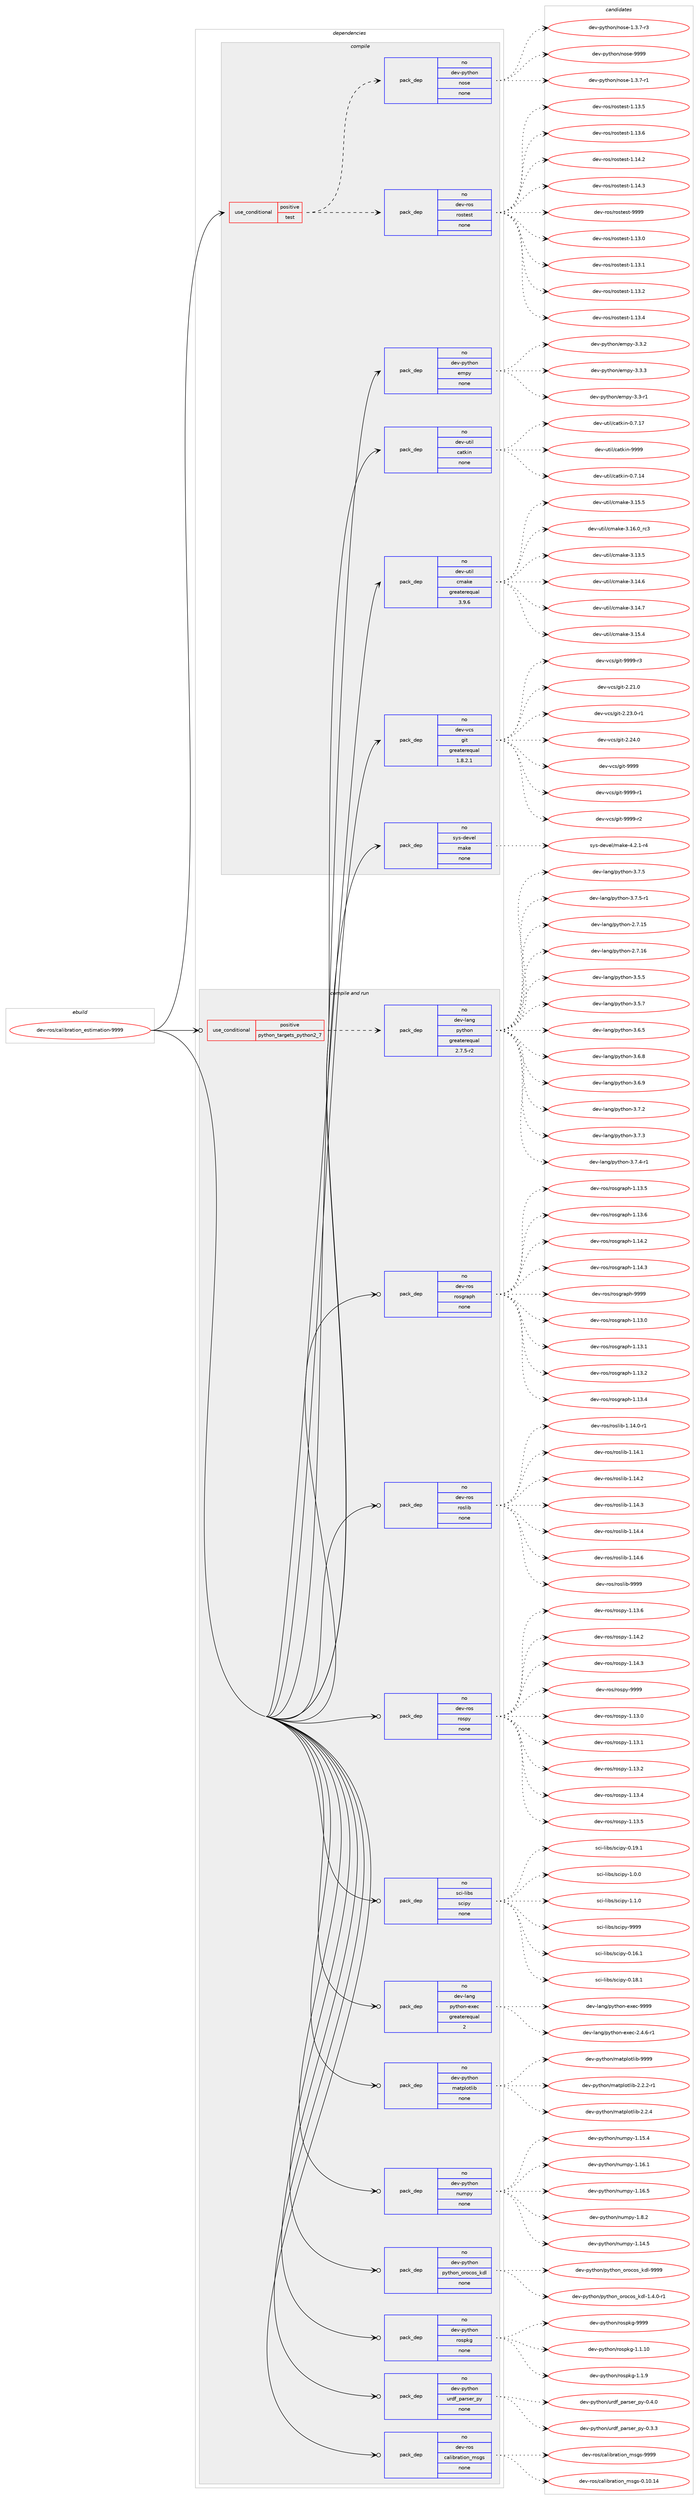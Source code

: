 digraph prolog {

# *************
# Graph options
# *************

newrank=true;
concentrate=true;
compound=true;
graph [rankdir=LR,fontname=Helvetica,fontsize=10,ranksep=1.5];#, ranksep=2.5, nodesep=0.2];
edge  [arrowhead=vee];
node  [fontname=Helvetica,fontsize=10];

# **********
# The ebuild
# **********

subgraph cluster_leftcol {
color=gray;
rank=same;
label=<<i>ebuild</i>>;
id [label="dev-ros/calibration_estimation-9999", color=red, width=4, href="../dev-ros/calibration_estimation-9999.svg"];
}

# ****************
# The dependencies
# ****************

subgraph cluster_midcol {
color=gray;
label=<<i>dependencies</i>>;
subgraph cluster_compile {
fillcolor="#eeeeee";
style=filled;
label=<<i>compile</i>>;
subgraph cond152783 {
dependency648944 [label=<<TABLE BORDER="0" CELLBORDER="1" CELLSPACING="0" CELLPADDING="4"><TR><TD ROWSPAN="3" CELLPADDING="10">use_conditional</TD></TR><TR><TD>positive</TD></TR><TR><TD>test</TD></TR></TABLE>>, shape=none, color=red];
subgraph pack484265 {
dependency648945 [label=<<TABLE BORDER="0" CELLBORDER="1" CELLSPACING="0" CELLPADDING="4" WIDTH="220"><TR><TD ROWSPAN="6" CELLPADDING="30">pack_dep</TD></TR><TR><TD WIDTH="110">no</TD></TR><TR><TD>dev-ros</TD></TR><TR><TD>rostest</TD></TR><TR><TD>none</TD></TR><TR><TD></TD></TR></TABLE>>, shape=none, color=blue];
}
dependency648944:e -> dependency648945:w [weight=20,style="dashed",arrowhead="vee"];
subgraph pack484266 {
dependency648946 [label=<<TABLE BORDER="0" CELLBORDER="1" CELLSPACING="0" CELLPADDING="4" WIDTH="220"><TR><TD ROWSPAN="6" CELLPADDING="30">pack_dep</TD></TR><TR><TD WIDTH="110">no</TD></TR><TR><TD>dev-python</TD></TR><TR><TD>nose</TD></TR><TR><TD>none</TD></TR><TR><TD></TD></TR></TABLE>>, shape=none, color=blue];
}
dependency648944:e -> dependency648946:w [weight=20,style="dashed",arrowhead="vee"];
}
id:e -> dependency648944:w [weight=20,style="solid",arrowhead="vee"];
subgraph pack484267 {
dependency648947 [label=<<TABLE BORDER="0" CELLBORDER="1" CELLSPACING="0" CELLPADDING="4" WIDTH="220"><TR><TD ROWSPAN="6" CELLPADDING="30">pack_dep</TD></TR><TR><TD WIDTH="110">no</TD></TR><TR><TD>dev-python</TD></TR><TR><TD>empy</TD></TR><TR><TD>none</TD></TR><TR><TD></TD></TR></TABLE>>, shape=none, color=blue];
}
id:e -> dependency648947:w [weight=20,style="solid",arrowhead="vee"];
subgraph pack484268 {
dependency648948 [label=<<TABLE BORDER="0" CELLBORDER="1" CELLSPACING="0" CELLPADDING="4" WIDTH="220"><TR><TD ROWSPAN="6" CELLPADDING="30">pack_dep</TD></TR><TR><TD WIDTH="110">no</TD></TR><TR><TD>dev-util</TD></TR><TR><TD>catkin</TD></TR><TR><TD>none</TD></TR><TR><TD></TD></TR></TABLE>>, shape=none, color=blue];
}
id:e -> dependency648948:w [weight=20,style="solid",arrowhead="vee"];
subgraph pack484269 {
dependency648949 [label=<<TABLE BORDER="0" CELLBORDER="1" CELLSPACING="0" CELLPADDING="4" WIDTH="220"><TR><TD ROWSPAN="6" CELLPADDING="30">pack_dep</TD></TR><TR><TD WIDTH="110">no</TD></TR><TR><TD>dev-util</TD></TR><TR><TD>cmake</TD></TR><TR><TD>greaterequal</TD></TR><TR><TD>3.9.6</TD></TR></TABLE>>, shape=none, color=blue];
}
id:e -> dependency648949:w [weight=20,style="solid",arrowhead="vee"];
subgraph pack484270 {
dependency648950 [label=<<TABLE BORDER="0" CELLBORDER="1" CELLSPACING="0" CELLPADDING="4" WIDTH="220"><TR><TD ROWSPAN="6" CELLPADDING="30">pack_dep</TD></TR><TR><TD WIDTH="110">no</TD></TR><TR><TD>dev-vcs</TD></TR><TR><TD>git</TD></TR><TR><TD>greaterequal</TD></TR><TR><TD>1.8.2.1</TD></TR></TABLE>>, shape=none, color=blue];
}
id:e -> dependency648950:w [weight=20,style="solid",arrowhead="vee"];
subgraph pack484271 {
dependency648951 [label=<<TABLE BORDER="0" CELLBORDER="1" CELLSPACING="0" CELLPADDING="4" WIDTH="220"><TR><TD ROWSPAN="6" CELLPADDING="30">pack_dep</TD></TR><TR><TD WIDTH="110">no</TD></TR><TR><TD>sys-devel</TD></TR><TR><TD>make</TD></TR><TR><TD>none</TD></TR><TR><TD></TD></TR></TABLE>>, shape=none, color=blue];
}
id:e -> dependency648951:w [weight=20,style="solid",arrowhead="vee"];
}
subgraph cluster_compileandrun {
fillcolor="#eeeeee";
style=filled;
label=<<i>compile and run</i>>;
subgraph cond152784 {
dependency648952 [label=<<TABLE BORDER="0" CELLBORDER="1" CELLSPACING="0" CELLPADDING="4"><TR><TD ROWSPAN="3" CELLPADDING="10">use_conditional</TD></TR><TR><TD>positive</TD></TR><TR><TD>python_targets_python2_7</TD></TR></TABLE>>, shape=none, color=red];
subgraph pack484272 {
dependency648953 [label=<<TABLE BORDER="0" CELLBORDER="1" CELLSPACING="0" CELLPADDING="4" WIDTH="220"><TR><TD ROWSPAN="6" CELLPADDING="30">pack_dep</TD></TR><TR><TD WIDTH="110">no</TD></TR><TR><TD>dev-lang</TD></TR><TR><TD>python</TD></TR><TR><TD>greaterequal</TD></TR><TR><TD>2.7.5-r2</TD></TR></TABLE>>, shape=none, color=blue];
}
dependency648952:e -> dependency648953:w [weight=20,style="dashed",arrowhead="vee"];
}
id:e -> dependency648952:w [weight=20,style="solid",arrowhead="odotvee"];
subgraph pack484273 {
dependency648954 [label=<<TABLE BORDER="0" CELLBORDER="1" CELLSPACING="0" CELLPADDING="4" WIDTH="220"><TR><TD ROWSPAN="6" CELLPADDING="30">pack_dep</TD></TR><TR><TD WIDTH="110">no</TD></TR><TR><TD>dev-lang</TD></TR><TR><TD>python-exec</TD></TR><TR><TD>greaterequal</TD></TR><TR><TD>2</TD></TR></TABLE>>, shape=none, color=blue];
}
id:e -> dependency648954:w [weight=20,style="solid",arrowhead="odotvee"];
subgraph pack484274 {
dependency648955 [label=<<TABLE BORDER="0" CELLBORDER="1" CELLSPACING="0" CELLPADDING="4" WIDTH="220"><TR><TD ROWSPAN="6" CELLPADDING="30">pack_dep</TD></TR><TR><TD WIDTH="110">no</TD></TR><TR><TD>dev-python</TD></TR><TR><TD>matplotlib</TD></TR><TR><TD>none</TD></TR><TR><TD></TD></TR></TABLE>>, shape=none, color=blue];
}
id:e -> dependency648955:w [weight=20,style="solid",arrowhead="odotvee"];
subgraph pack484275 {
dependency648956 [label=<<TABLE BORDER="0" CELLBORDER="1" CELLSPACING="0" CELLPADDING="4" WIDTH="220"><TR><TD ROWSPAN="6" CELLPADDING="30">pack_dep</TD></TR><TR><TD WIDTH="110">no</TD></TR><TR><TD>dev-python</TD></TR><TR><TD>numpy</TD></TR><TR><TD>none</TD></TR><TR><TD></TD></TR></TABLE>>, shape=none, color=blue];
}
id:e -> dependency648956:w [weight=20,style="solid",arrowhead="odotvee"];
subgraph pack484276 {
dependency648957 [label=<<TABLE BORDER="0" CELLBORDER="1" CELLSPACING="0" CELLPADDING="4" WIDTH="220"><TR><TD ROWSPAN="6" CELLPADDING="30">pack_dep</TD></TR><TR><TD WIDTH="110">no</TD></TR><TR><TD>dev-python</TD></TR><TR><TD>python_orocos_kdl</TD></TR><TR><TD>none</TD></TR><TR><TD></TD></TR></TABLE>>, shape=none, color=blue];
}
id:e -> dependency648957:w [weight=20,style="solid",arrowhead="odotvee"];
subgraph pack484277 {
dependency648958 [label=<<TABLE BORDER="0" CELLBORDER="1" CELLSPACING="0" CELLPADDING="4" WIDTH="220"><TR><TD ROWSPAN="6" CELLPADDING="30">pack_dep</TD></TR><TR><TD WIDTH="110">no</TD></TR><TR><TD>dev-python</TD></TR><TR><TD>rospkg</TD></TR><TR><TD>none</TD></TR><TR><TD></TD></TR></TABLE>>, shape=none, color=blue];
}
id:e -> dependency648958:w [weight=20,style="solid",arrowhead="odotvee"];
subgraph pack484278 {
dependency648959 [label=<<TABLE BORDER="0" CELLBORDER="1" CELLSPACING="0" CELLPADDING="4" WIDTH="220"><TR><TD ROWSPAN="6" CELLPADDING="30">pack_dep</TD></TR><TR><TD WIDTH="110">no</TD></TR><TR><TD>dev-python</TD></TR><TR><TD>urdf_parser_py</TD></TR><TR><TD>none</TD></TR><TR><TD></TD></TR></TABLE>>, shape=none, color=blue];
}
id:e -> dependency648959:w [weight=20,style="solid",arrowhead="odotvee"];
subgraph pack484279 {
dependency648960 [label=<<TABLE BORDER="0" CELLBORDER="1" CELLSPACING="0" CELLPADDING="4" WIDTH="220"><TR><TD ROWSPAN="6" CELLPADDING="30">pack_dep</TD></TR><TR><TD WIDTH="110">no</TD></TR><TR><TD>dev-ros</TD></TR><TR><TD>calibration_msgs</TD></TR><TR><TD>none</TD></TR><TR><TD></TD></TR></TABLE>>, shape=none, color=blue];
}
id:e -> dependency648960:w [weight=20,style="solid",arrowhead="odotvee"];
subgraph pack484280 {
dependency648961 [label=<<TABLE BORDER="0" CELLBORDER="1" CELLSPACING="0" CELLPADDING="4" WIDTH="220"><TR><TD ROWSPAN="6" CELLPADDING="30">pack_dep</TD></TR><TR><TD WIDTH="110">no</TD></TR><TR><TD>dev-ros</TD></TR><TR><TD>rosgraph</TD></TR><TR><TD>none</TD></TR><TR><TD></TD></TR></TABLE>>, shape=none, color=blue];
}
id:e -> dependency648961:w [weight=20,style="solid",arrowhead="odotvee"];
subgraph pack484281 {
dependency648962 [label=<<TABLE BORDER="0" CELLBORDER="1" CELLSPACING="0" CELLPADDING="4" WIDTH="220"><TR><TD ROWSPAN="6" CELLPADDING="30">pack_dep</TD></TR><TR><TD WIDTH="110">no</TD></TR><TR><TD>dev-ros</TD></TR><TR><TD>roslib</TD></TR><TR><TD>none</TD></TR><TR><TD></TD></TR></TABLE>>, shape=none, color=blue];
}
id:e -> dependency648962:w [weight=20,style="solid",arrowhead="odotvee"];
subgraph pack484282 {
dependency648963 [label=<<TABLE BORDER="0" CELLBORDER="1" CELLSPACING="0" CELLPADDING="4" WIDTH="220"><TR><TD ROWSPAN="6" CELLPADDING="30">pack_dep</TD></TR><TR><TD WIDTH="110">no</TD></TR><TR><TD>dev-ros</TD></TR><TR><TD>rospy</TD></TR><TR><TD>none</TD></TR><TR><TD></TD></TR></TABLE>>, shape=none, color=blue];
}
id:e -> dependency648963:w [weight=20,style="solid",arrowhead="odotvee"];
subgraph pack484283 {
dependency648964 [label=<<TABLE BORDER="0" CELLBORDER="1" CELLSPACING="0" CELLPADDING="4" WIDTH="220"><TR><TD ROWSPAN="6" CELLPADDING="30">pack_dep</TD></TR><TR><TD WIDTH="110">no</TD></TR><TR><TD>sci-libs</TD></TR><TR><TD>scipy</TD></TR><TR><TD>none</TD></TR><TR><TD></TD></TR></TABLE>>, shape=none, color=blue];
}
id:e -> dependency648964:w [weight=20,style="solid",arrowhead="odotvee"];
}
subgraph cluster_run {
fillcolor="#eeeeee";
style=filled;
label=<<i>run</i>>;
}
}

# **************
# The candidates
# **************

subgraph cluster_choices {
rank=same;
color=gray;
label=<<i>candidates</i>>;

subgraph choice484265 {
color=black;
nodesep=1;
choice100101118451141111154711411111511610111511645494649514648 [label="dev-ros/rostest-1.13.0", color=red, width=4,href="../dev-ros/rostest-1.13.0.svg"];
choice100101118451141111154711411111511610111511645494649514649 [label="dev-ros/rostest-1.13.1", color=red, width=4,href="../dev-ros/rostest-1.13.1.svg"];
choice100101118451141111154711411111511610111511645494649514650 [label="dev-ros/rostest-1.13.2", color=red, width=4,href="../dev-ros/rostest-1.13.2.svg"];
choice100101118451141111154711411111511610111511645494649514652 [label="dev-ros/rostest-1.13.4", color=red, width=4,href="../dev-ros/rostest-1.13.4.svg"];
choice100101118451141111154711411111511610111511645494649514653 [label="dev-ros/rostest-1.13.5", color=red, width=4,href="../dev-ros/rostest-1.13.5.svg"];
choice100101118451141111154711411111511610111511645494649514654 [label="dev-ros/rostest-1.13.6", color=red, width=4,href="../dev-ros/rostest-1.13.6.svg"];
choice100101118451141111154711411111511610111511645494649524650 [label="dev-ros/rostest-1.14.2", color=red, width=4,href="../dev-ros/rostest-1.14.2.svg"];
choice100101118451141111154711411111511610111511645494649524651 [label="dev-ros/rostest-1.14.3", color=red, width=4,href="../dev-ros/rostest-1.14.3.svg"];
choice10010111845114111115471141111151161011151164557575757 [label="dev-ros/rostest-9999", color=red, width=4,href="../dev-ros/rostest-9999.svg"];
dependency648945:e -> choice100101118451141111154711411111511610111511645494649514648:w [style=dotted,weight="100"];
dependency648945:e -> choice100101118451141111154711411111511610111511645494649514649:w [style=dotted,weight="100"];
dependency648945:e -> choice100101118451141111154711411111511610111511645494649514650:w [style=dotted,weight="100"];
dependency648945:e -> choice100101118451141111154711411111511610111511645494649514652:w [style=dotted,weight="100"];
dependency648945:e -> choice100101118451141111154711411111511610111511645494649514653:w [style=dotted,weight="100"];
dependency648945:e -> choice100101118451141111154711411111511610111511645494649514654:w [style=dotted,weight="100"];
dependency648945:e -> choice100101118451141111154711411111511610111511645494649524650:w [style=dotted,weight="100"];
dependency648945:e -> choice100101118451141111154711411111511610111511645494649524651:w [style=dotted,weight="100"];
dependency648945:e -> choice10010111845114111115471141111151161011151164557575757:w [style=dotted,weight="100"];
}
subgraph choice484266 {
color=black;
nodesep=1;
choice10010111845112121116104111110471101111151014549465146554511449 [label="dev-python/nose-1.3.7-r1", color=red, width=4,href="../dev-python/nose-1.3.7-r1.svg"];
choice10010111845112121116104111110471101111151014549465146554511451 [label="dev-python/nose-1.3.7-r3", color=red, width=4,href="../dev-python/nose-1.3.7-r3.svg"];
choice10010111845112121116104111110471101111151014557575757 [label="dev-python/nose-9999", color=red, width=4,href="../dev-python/nose-9999.svg"];
dependency648946:e -> choice10010111845112121116104111110471101111151014549465146554511449:w [style=dotted,weight="100"];
dependency648946:e -> choice10010111845112121116104111110471101111151014549465146554511451:w [style=dotted,weight="100"];
dependency648946:e -> choice10010111845112121116104111110471101111151014557575757:w [style=dotted,weight="100"];
}
subgraph choice484267 {
color=black;
nodesep=1;
choice1001011184511212111610411111047101109112121455146514511449 [label="dev-python/empy-3.3-r1", color=red, width=4,href="../dev-python/empy-3.3-r1.svg"];
choice1001011184511212111610411111047101109112121455146514650 [label="dev-python/empy-3.3.2", color=red, width=4,href="../dev-python/empy-3.3.2.svg"];
choice1001011184511212111610411111047101109112121455146514651 [label="dev-python/empy-3.3.3", color=red, width=4,href="../dev-python/empy-3.3.3.svg"];
dependency648947:e -> choice1001011184511212111610411111047101109112121455146514511449:w [style=dotted,weight="100"];
dependency648947:e -> choice1001011184511212111610411111047101109112121455146514650:w [style=dotted,weight="100"];
dependency648947:e -> choice1001011184511212111610411111047101109112121455146514651:w [style=dotted,weight="100"];
}
subgraph choice484268 {
color=black;
nodesep=1;
choice1001011184511711610510847999711610710511045484655464952 [label="dev-util/catkin-0.7.14", color=red, width=4,href="../dev-util/catkin-0.7.14.svg"];
choice1001011184511711610510847999711610710511045484655464955 [label="dev-util/catkin-0.7.17", color=red, width=4,href="../dev-util/catkin-0.7.17.svg"];
choice100101118451171161051084799971161071051104557575757 [label="dev-util/catkin-9999", color=red, width=4,href="../dev-util/catkin-9999.svg"];
dependency648948:e -> choice1001011184511711610510847999711610710511045484655464952:w [style=dotted,weight="100"];
dependency648948:e -> choice1001011184511711610510847999711610710511045484655464955:w [style=dotted,weight="100"];
dependency648948:e -> choice100101118451171161051084799971161071051104557575757:w [style=dotted,weight="100"];
}
subgraph choice484269 {
color=black;
nodesep=1;
choice1001011184511711610510847991099710710145514649514653 [label="dev-util/cmake-3.13.5", color=red, width=4,href="../dev-util/cmake-3.13.5.svg"];
choice1001011184511711610510847991099710710145514649524654 [label="dev-util/cmake-3.14.6", color=red, width=4,href="../dev-util/cmake-3.14.6.svg"];
choice1001011184511711610510847991099710710145514649524655 [label="dev-util/cmake-3.14.7", color=red, width=4,href="../dev-util/cmake-3.14.7.svg"];
choice1001011184511711610510847991099710710145514649534652 [label="dev-util/cmake-3.15.4", color=red, width=4,href="../dev-util/cmake-3.15.4.svg"];
choice1001011184511711610510847991099710710145514649534653 [label="dev-util/cmake-3.15.5", color=red, width=4,href="../dev-util/cmake-3.15.5.svg"];
choice1001011184511711610510847991099710710145514649544648951149951 [label="dev-util/cmake-3.16.0_rc3", color=red, width=4,href="../dev-util/cmake-3.16.0_rc3.svg"];
dependency648949:e -> choice1001011184511711610510847991099710710145514649514653:w [style=dotted,weight="100"];
dependency648949:e -> choice1001011184511711610510847991099710710145514649524654:w [style=dotted,weight="100"];
dependency648949:e -> choice1001011184511711610510847991099710710145514649524655:w [style=dotted,weight="100"];
dependency648949:e -> choice1001011184511711610510847991099710710145514649534652:w [style=dotted,weight="100"];
dependency648949:e -> choice1001011184511711610510847991099710710145514649534653:w [style=dotted,weight="100"];
dependency648949:e -> choice1001011184511711610510847991099710710145514649544648951149951:w [style=dotted,weight="100"];
}
subgraph choice484270 {
color=black;
nodesep=1;
choice10010111845118991154710310511645504650494648 [label="dev-vcs/git-2.21.0", color=red, width=4,href="../dev-vcs/git-2.21.0.svg"];
choice100101118451189911547103105116455046505146484511449 [label="dev-vcs/git-2.23.0-r1", color=red, width=4,href="../dev-vcs/git-2.23.0-r1.svg"];
choice10010111845118991154710310511645504650524648 [label="dev-vcs/git-2.24.0", color=red, width=4,href="../dev-vcs/git-2.24.0.svg"];
choice1001011184511899115471031051164557575757 [label="dev-vcs/git-9999", color=red, width=4,href="../dev-vcs/git-9999.svg"];
choice10010111845118991154710310511645575757574511449 [label="dev-vcs/git-9999-r1", color=red, width=4,href="../dev-vcs/git-9999-r1.svg"];
choice10010111845118991154710310511645575757574511450 [label="dev-vcs/git-9999-r2", color=red, width=4,href="../dev-vcs/git-9999-r2.svg"];
choice10010111845118991154710310511645575757574511451 [label="dev-vcs/git-9999-r3", color=red, width=4,href="../dev-vcs/git-9999-r3.svg"];
dependency648950:e -> choice10010111845118991154710310511645504650494648:w [style=dotted,weight="100"];
dependency648950:e -> choice100101118451189911547103105116455046505146484511449:w [style=dotted,weight="100"];
dependency648950:e -> choice10010111845118991154710310511645504650524648:w [style=dotted,weight="100"];
dependency648950:e -> choice1001011184511899115471031051164557575757:w [style=dotted,weight="100"];
dependency648950:e -> choice10010111845118991154710310511645575757574511449:w [style=dotted,weight="100"];
dependency648950:e -> choice10010111845118991154710310511645575757574511450:w [style=dotted,weight="100"];
dependency648950:e -> choice10010111845118991154710310511645575757574511451:w [style=dotted,weight="100"];
}
subgraph choice484271 {
color=black;
nodesep=1;
choice1151211154510010111810110847109971071014552465046494511452 [label="sys-devel/make-4.2.1-r4", color=red, width=4,href="../sys-devel/make-4.2.1-r4.svg"];
dependency648951:e -> choice1151211154510010111810110847109971071014552465046494511452:w [style=dotted,weight="100"];
}
subgraph choice484272 {
color=black;
nodesep=1;
choice10010111845108971101034711212111610411111045504655464953 [label="dev-lang/python-2.7.15", color=red, width=4,href="../dev-lang/python-2.7.15.svg"];
choice10010111845108971101034711212111610411111045504655464954 [label="dev-lang/python-2.7.16", color=red, width=4,href="../dev-lang/python-2.7.16.svg"];
choice100101118451089711010347112121116104111110455146534653 [label="dev-lang/python-3.5.5", color=red, width=4,href="../dev-lang/python-3.5.5.svg"];
choice100101118451089711010347112121116104111110455146534655 [label="dev-lang/python-3.5.7", color=red, width=4,href="../dev-lang/python-3.5.7.svg"];
choice100101118451089711010347112121116104111110455146544653 [label="dev-lang/python-3.6.5", color=red, width=4,href="../dev-lang/python-3.6.5.svg"];
choice100101118451089711010347112121116104111110455146544656 [label="dev-lang/python-3.6.8", color=red, width=4,href="../dev-lang/python-3.6.8.svg"];
choice100101118451089711010347112121116104111110455146544657 [label="dev-lang/python-3.6.9", color=red, width=4,href="../dev-lang/python-3.6.9.svg"];
choice100101118451089711010347112121116104111110455146554650 [label="dev-lang/python-3.7.2", color=red, width=4,href="../dev-lang/python-3.7.2.svg"];
choice100101118451089711010347112121116104111110455146554651 [label="dev-lang/python-3.7.3", color=red, width=4,href="../dev-lang/python-3.7.3.svg"];
choice1001011184510897110103471121211161041111104551465546524511449 [label="dev-lang/python-3.7.4-r1", color=red, width=4,href="../dev-lang/python-3.7.4-r1.svg"];
choice100101118451089711010347112121116104111110455146554653 [label="dev-lang/python-3.7.5", color=red, width=4,href="../dev-lang/python-3.7.5.svg"];
choice1001011184510897110103471121211161041111104551465546534511449 [label="dev-lang/python-3.7.5-r1", color=red, width=4,href="../dev-lang/python-3.7.5-r1.svg"];
dependency648953:e -> choice10010111845108971101034711212111610411111045504655464953:w [style=dotted,weight="100"];
dependency648953:e -> choice10010111845108971101034711212111610411111045504655464954:w [style=dotted,weight="100"];
dependency648953:e -> choice100101118451089711010347112121116104111110455146534653:w [style=dotted,weight="100"];
dependency648953:e -> choice100101118451089711010347112121116104111110455146534655:w [style=dotted,weight="100"];
dependency648953:e -> choice100101118451089711010347112121116104111110455146544653:w [style=dotted,weight="100"];
dependency648953:e -> choice100101118451089711010347112121116104111110455146544656:w [style=dotted,weight="100"];
dependency648953:e -> choice100101118451089711010347112121116104111110455146544657:w [style=dotted,weight="100"];
dependency648953:e -> choice100101118451089711010347112121116104111110455146554650:w [style=dotted,weight="100"];
dependency648953:e -> choice100101118451089711010347112121116104111110455146554651:w [style=dotted,weight="100"];
dependency648953:e -> choice1001011184510897110103471121211161041111104551465546524511449:w [style=dotted,weight="100"];
dependency648953:e -> choice100101118451089711010347112121116104111110455146554653:w [style=dotted,weight="100"];
dependency648953:e -> choice1001011184510897110103471121211161041111104551465546534511449:w [style=dotted,weight="100"];
}
subgraph choice484273 {
color=black;
nodesep=1;
choice10010111845108971101034711212111610411111045101120101994550465246544511449 [label="dev-lang/python-exec-2.4.6-r1", color=red, width=4,href="../dev-lang/python-exec-2.4.6-r1.svg"];
choice10010111845108971101034711212111610411111045101120101994557575757 [label="dev-lang/python-exec-9999", color=red, width=4,href="../dev-lang/python-exec-9999.svg"];
dependency648954:e -> choice10010111845108971101034711212111610411111045101120101994550465246544511449:w [style=dotted,weight="100"];
dependency648954:e -> choice10010111845108971101034711212111610411111045101120101994557575757:w [style=dotted,weight="100"];
}
subgraph choice484274 {
color=black;
nodesep=1;
choice100101118451121211161041111104710997116112108111116108105984550465046504511449 [label="dev-python/matplotlib-2.2.2-r1", color=red, width=4,href="../dev-python/matplotlib-2.2.2-r1.svg"];
choice10010111845112121116104111110471099711611210811111610810598455046504652 [label="dev-python/matplotlib-2.2.4", color=red, width=4,href="../dev-python/matplotlib-2.2.4.svg"];
choice100101118451121211161041111104710997116112108111116108105984557575757 [label="dev-python/matplotlib-9999", color=red, width=4,href="../dev-python/matplotlib-9999.svg"];
dependency648955:e -> choice100101118451121211161041111104710997116112108111116108105984550465046504511449:w [style=dotted,weight="100"];
dependency648955:e -> choice10010111845112121116104111110471099711611210811111610810598455046504652:w [style=dotted,weight="100"];
dependency648955:e -> choice100101118451121211161041111104710997116112108111116108105984557575757:w [style=dotted,weight="100"];
}
subgraph choice484275 {
color=black;
nodesep=1;
choice100101118451121211161041111104711011710911212145494649524653 [label="dev-python/numpy-1.14.5", color=red, width=4,href="../dev-python/numpy-1.14.5.svg"];
choice100101118451121211161041111104711011710911212145494649534652 [label="dev-python/numpy-1.15.4", color=red, width=4,href="../dev-python/numpy-1.15.4.svg"];
choice100101118451121211161041111104711011710911212145494649544649 [label="dev-python/numpy-1.16.1", color=red, width=4,href="../dev-python/numpy-1.16.1.svg"];
choice100101118451121211161041111104711011710911212145494649544653 [label="dev-python/numpy-1.16.5", color=red, width=4,href="../dev-python/numpy-1.16.5.svg"];
choice1001011184511212111610411111047110117109112121454946564650 [label="dev-python/numpy-1.8.2", color=red, width=4,href="../dev-python/numpy-1.8.2.svg"];
dependency648956:e -> choice100101118451121211161041111104711011710911212145494649524653:w [style=dotted,weight="100"];
dependency648956:e -> choice100101118451121211161041111104711011710911212145494649534652:w [style=dotted,weight="100"];
dependency648956:e -> choice100101118451121211161041111104711011710911212145494649544649:w [style=dotted,weight="100"];
dependency648956:e -> choice100101118451121211161041111104711011710911212145494649544653:w [style=dotted,weight="100"];
dependency648956:e -> choice1001011184511212111610411111047110117109112121454946564650:w [style=dotted,weight="100"];
}
subgraph choice484276 {
color=black;
nodesep=1;
choice10010111845112121116104111110471121211161041111109511111411199111115951071001084549465246484511449 [label="dev-python/python_orocos_kdl-1.4.0-r1", color=red, width=4,href="../dev-python/python_orocos_kdl-1.4.0-r1.svg"];
choice10010111845112121116104111110471121211161041111109511111411199111115951071001084557575757 [label="dev-python/python_orocos_kdl-9999", color=red, width=4,href="../dev-python/python_orocos_kdl-9999.svg"];
dependency648957:e -> choice10010111845112121116104111110471121211161041111109511111411199111115951071001084549465246484511449:w [style=dotted,weight="100"];
dependency648957:e -> choice10010111845112121116104111110471121211161041111109511111411199111115951071001084557575757:w [style=dotted,weight="100"];
}
subgraph choice484277 {
color=black;
nodesep=1;
choice100101118451121211161041111104711411111511210710345494649464948 [label="dev-python/rospkg-1.1.10", color=red, width=4,href="../dev-python/rospkg-1.1.10.svg"];
choice1001011184511212111610411111047114111115112107103454946494657 [label="dev-python/rospkg-1.1.9", color=red, width=4,href="../dev-python/rospkg-1.1.9.svg"];
choice10010111845112121116104111110471141111151121071034557575757 [label="dev-python/rospkg-9999", color=red, width=4,href="../dev-python/rospkg-9999.svg"];
dependency648958:e -> choice100101118451121211161041111104711411111511210710345494649464948:w [style=dotted,weight="100"];
dependency648958:e -> choice1001011184511212111610411111047114111115112107103454946494657:w [style=dotted,weight="100"];
dependency648958:e -> choice10010111845112121116104111110471141111151121071034557575757:w [style=dotted,weight="100"];
}
subgraph choice484278 {
color=black;
nodesep=1;
choice1001011184511212111610411111047117114100102951129711411510111495112121454846514651 [label="dev-python/urdf_parser_py-0.3.3", color=red, width=4,href="../dev-python/urdf_parser_py-0.3.3.svg"];
choice1001011184511212111610411111047117114100102951129711411510111495112121454846524648 [label="dev-python/urdf_parser_py-0.4.0", color=red, width=4,href="../dev-python/urdf_parser_py-0.4.0.svg"];
dependency648959:e -> choice1001011184511212111610411111047117114100102951129711411510111495112121454846514651:w [style=dotted,weight="100"];
dependency648959:e -> choice1001011184511212111610411111047117114100102951129711411510111495112121454846524648:w [style=dotted,weight="100"];
}
subgraph choice484279 {
color=black;
nodesep=1;
choice100101118451141111154799971081059811497116105111110951091151031154548464948464952 [label="dev-ros/calibration_msgs-0.10.14", color=red, width=4,href="../dev-ros/calibration_msgs-0.10.14.svg"];
choice100101118451141111154799971081059811497116105111110951091151031154557575757 [label="dev-ros/calibration_msgs-9999", color=red, width=4,href="../dev-ros/calibration_msgs-9999.svg"];
dependency648960:e -> choice100101118451141111154799971081059811497116105111110951091151031154548464948464952:w [style=dotted,weight="100"];
dependency648960:e -> choice100101118451141111154799971081059811497116105111110951091151031154557575757:w [style=dotted,weight="100"];
}
subgraph choice484280 {
color=black;
nodesep=1;
choice10010111845114111115471141111151031149711210445494649514648 [label="dev-ros/rosgraph-1.13.0", color=red, width=4,href="../dev-ros/rosgraph-1.13.0.svg"];
choice10010111845114111115471141111151031149711210445494649514649 [label="dev-ros/rosgraph-1.13.1", color=red, width=4,href="../dev-ros/rosgraph-1.13.1.svg"];
choice10010111845114111115471141111151031149711210445494649514650 [label="dev-ros/rosgraph-1.13.2", color=red, width=4,href="../dev-ros/rosgraph-1.13.2.svg"];
choice10010111845114111115471141111151031149711210445494649514652 [label="dev-ros/rosgraph-1.13.4", color=red, width=4,href="../dev-ros/rosgraph-1.13.4.svg"];
choice10010111845114111115471141111151031149711210445494649514653 [label="dev-ros/rosgraph-1.13.5", color=red, width=4,href="../dev-ros/rosgraph-1.13.5.svg"];
choice10010111845114111115471141111151031149711210445494649514654 [label="dev-ros/rosgraph-1.13.6", color=red, width=4,href="../dev-ros/rosgraph-1.13.6.svg"];
choice10010111845114111115471141111151031149711210445494649524650 [label="dev-ros/rosgraph-1.14.2", color=red, width=4,href="../dev-ros/rosgraph-1.14.2.svg"];
choice10010111845114111115471141111151031149711210445494649524651 [label="dev-ros/rosgraph-1.14.3", color=red, width=4,href="../dev-ros/rosgraph-1.14.3.svg"];
choice1001011184511411111547114111115103114971121044557575757 [label="dev-ros/rosgraph-9999", color=red, width=4,href="../dev-ros/rosgraph-9999.svg"];
dependency648961:e -> choice10010111845114111115471141111151031149711210445494649514648:w [style=dotted,weight="100"];
dependency648961:e -> choice10010111845114111115471141111151031149711210445494649514649:w [style=dotted,weight="100"];
dependency648961:e -> choice10010111845114111115471141111151031149711210445494649514650:w [style=dotted,weight="100"];
dependency648961:e -> choice10010111845114111115471141111151031149711210445494649514652:w [style=dotted,weight="100"];
dependency648961:e -> choice10010111845114111115471141111151031149711210445494649514653:w [style=dotted,weight="100"];
dependency648961:e -> choice10010111845114111115471141111151031149711210445494649514654:w [style=dotted,weight="100"];
dependency648961:e -> choice10010111845114111115471141111151031149711210445494649524650:w [style=dotted,weight="100"];
dependency648961:e -> choice10010111845114111115471141111151031149711210445494649524651:w [style=dotted,weight="100"];
dependency648961:e -> choice1001011184511411111547114111115103114971121044557575757:w [style=dotted,weight="100"];
}
subgraph choice484281 {
color=black;
nodesep=1;
choice100101118451141111154711411111510810598454946495246484511449 [label="dev-ros/roslib-1.14.0-r1", color=red, width=4,href="../dev-ros/roslib-1.14.0-r1.svg"];
choice10010111845114111115471141111151081059845494649524649 [label="dev-ros/roslib-1.14.1", color=red, width=4,href="../dev-ros/roslib-1.14.1.svg"];
choice10010111845114111115471141111151081059845494649524650 [label="dev-ros/roslib-1.14.2", color=red, width=4,href="../dev-ros/roslib-1.14.2.svg"];
choice10010111845114111115471141111151081059845494649524651 [label="dev-ros/roslib-1.14.3", color=red, width=4,href="../dev-ros/roslib-1.14.3.svg"];
choice10010111845114111115471141111151081059845494649524652 [label="dev-ros/roslib-1.14.4", color=red, width=4,href="../dev-ros/roslib-1.14.4.svg"];
choice10010111845114111115471141111151081059845494649524654 [label="dev-ros/roslib-1.14.6", color=red, width=4,href="../dev-ros/roslib-1.14.6.svg"];
choice1001011184511411111547114111115108105984557575757 [label="dev-ros/roslib-9999", color=red, width=4,href="../dev-ros/roslib-9999.svg"];
dependency648962:e -> choice100101118451141111154711411111510810598454946495246484511449:w [style=dotted,weight="100"];
dependency648962:e -> choice10010111845114111115471141111151081059845494649524649:w [style=dotted,weight="100"];
dependency648962:e -> choice10010111845114111115471141111151081059845494649524650:w [style=dotted,weight="100"];
dependency648962:e -> choice10010111845114111115471141111151081059845494649524651:w [style=dotted,weight="100"];
dependency648962:e -> choice10010111845114111115471141111151081059845494649524652:w [style=dotted,weight="100"];
dependency648962:e -> choice10010111845114111115471141111151081059845494649524654:w [style=dotted,weight="100"];
dependency648962:e -> choice1001011184511411111547114111115108105984557575757:w [style=dotted,weight="100"];
}
subgraph choice484282 {
color=black;
nodesep=1;
choice100101118451141111154711411111511212145494649514648 [label="dev-ros/rospy-1.13.0", color=red, width=4,href="../dev-ros/rospy-1.13.0.svg"];
choice100101118451141111154711411111511212145494649514649 [label="dev-ros/rospy-1.13.1", color=red, width=4,href="../dev-ros/rospy-1.13.1.svg"];
choice100101118451141111154711411111511212145494649514650 [label="dev-ros/rospy-1.13.2", color=red, width=4,href="../dev-ros/rospy-1.13.2.svg"];
choice100101118451141111154711411111511212145494649514652 [label="dev-ros/rospy-1.13.4", color=red, width=4,href="../dev-ros/rospy-1.13.4.svg"];
choice100101118451141111154711411111511212145494649514653 [label="dev-ros/rospy-1.13.5", color=red, width=4,href="../dev-ros/rospy-1.13.5.svg"];
choice100101118451141111154711411111511212145494649514654 [label="dev-ros/rospy-1.13.6", color=red, width=4,href="../dev-ros/rospy-1.13.6.svg"];
choice100101118451141111154711411111511212145494649524650 [label="dev-ros/rospy-1.14.2", color=red, width=4,href="../dev-ros/rospy-1.14.2.svg"];
choice100101118451141111154711411111511212145494649524651 [label="dev-ros/rospy-1.14.3", color=red, width=4,href="../dev-ros/rospy-1.14.3.svg"];
choice10010111845114111115471141111151121214557575757 [label="dev-ros/rospy-9999", color=red, width=4,href="../dev-ros/rospy-9999.svg"];
dependency648963:e -> choice100101118451141111154711411111511212145494649514648:w [style=dotted,weight="100"];
dependency648963:e -> choice100101118451141111154711411111511212145494649514649:w [style=dotted,weight="100"];
dependency648963:e -> choice100101118451141111154711411111511212145494649514650:w [style=dotted,weight="100"];
dependency648963:e -> choice100101118451141111154711411111511212145494649514652:w [style=dotted,weight="100"];
dependency648963:e -> choice100101118451141111154711411111511212145494649514653:w [style=dotted,weight="100"];
dependency648963:e -> choice100101118451141111154711411111511212145494649514654:w [style=dotted,weight="100"];
dependency648963:e -> choice100101118451141111154711411111511212145494649524650:w [style=dotted,weight="100"];
dependency648963:e -> choice100101118451141111154711411111511212145494649524651:w [style=dotted,weight="100"];
dependency648963:e -> choice10010111845114111115471141111151121214557575757:w [style=dotted,weight="100"];
}
subgraph choice484283 {
color=black;
nodesep=1;
choice115991054510810598115471159910511212145484649544649 [label="sci-libs/scipy-0.16.1", color=red, width=4,href="../sci-libs/scipy-0.16.1.svg"];
choice115991054510810598115471159910511212145484649564649 [label="sci-libs/scipy-0.18.1", color=red, width=4,href="../sci-libs/scipy-0.18.1.svg"];
choice115991054510810598115471159910511212145484649574649 [label="sci-libs/scipy-0.19.1", color=red, width=4,href="../sci-libs/scipy-0.19.1.svg"];
choice1159910545108105981154711599105112121454946484648 [label="sci-libs/scipy-1.0.0", color=red, width=4,href="../sci-libs/scipy-1.0.0.svg"];
choice1159910545108105981154711599105112121454946494648 [label="sci-libs/scipy-1.1.0", color=red, width=4,href="../sci-libs/scipy-1.1.0.svg"];
choice11599105451081059811547115991051121214557575757 [label="sci-libs/scipy-9999", color=red, width=4,href="../sci-libs/scipy-9999.svg"];
dependency648964:e -> choice115991054510810598115471159910511212145484649544649:w [style=dotted,weight="100"];
dependency648964:e -> choice115991054510810598115471159910511212145484649564649:w [style=dotted,weight="100"];
dependency648964:e -> choice115991054510810598115471159910511212145484649574649:w [style=dotted,weight="100"];
dependency648964:e -> choice1159910545108105981154711599105112121454946484648:w [style=dotted,weight="100"];
dependency648964:e -> choice1159910545108105981154711599105112121454946494648:w [style=dotted,weight="100"];
dependency648964:e -> choice11599105451081059811547115991051121214557575757:w [style=dotted,weight="100"];
}
}

}
